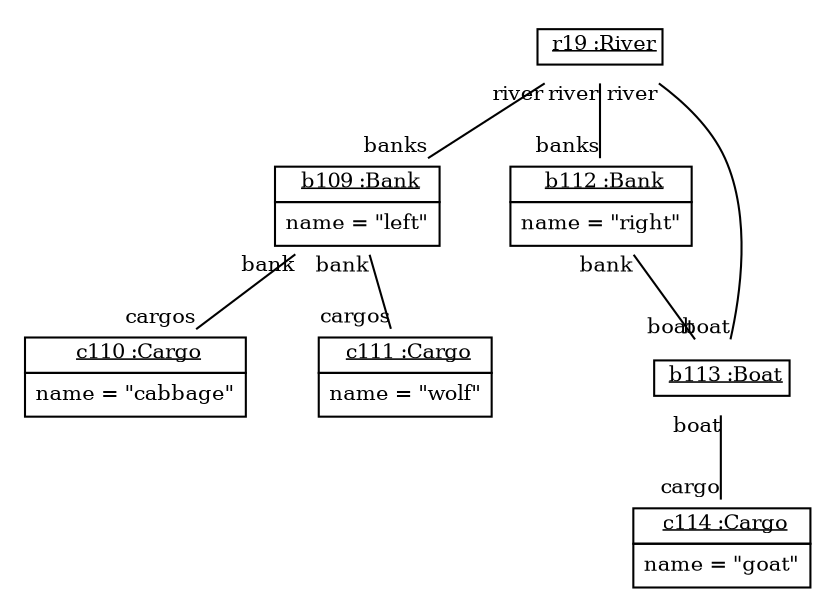 graph ObjectDiagram {
   node [shape = none, fontsize = 10];
   edge [fontsize = 10];
   compound=true;

r19 [label=<<table border='0' cellborder='1' cellspacing='0'> <tr> <td> <u>r19 :River</u></td></tr></table>>];
b109 [label=<<table border='0' cellborder='1' cellspacing='0'> <tr> <td> <u>b109 :Bank</u></td></tr><tr><td><table border='0' cellborder='0' cellspacing='0'><tr><td align='left'>name = "left"</td></tr></table></td></tr></table>>];
c110 [label=<<table border='0' cellborder='1' cellspacing='0'> <tr> <td> <u>c110 :Cargo</u></td></tr><tr><td><table border='0' cellborder='0' cellspacing='0'><tr><td align='left'>name = "cabbage"</td></tr></table></td></tr></table>>];
c111 [label=<<table border='0' cellborder='1' cellspacing='0'> <tr> <td> <u>c111 :Cargo</u></td></tr><tr><td><table border='0' cellborder='0' cellspacing='0'><tr><td align='left'>name = "wolf"</td></tr></table></td></tr></table>>];
b112 [label=<<table border='0' cellborder='1' cellspacing='0'> <tr> <td> <u>b112 :Bank</u></td></tr><tr><td><table border='0' cellborder='0' cellspacing='0'><tr><td align='left'>name = "right"</td></tr></table></td></tr></table>>];
b113 [label=<<table border='0' cellborder='1' cellspacing='0'> <tr> <td> <u>b113 :Boat</u></td></tr></table>>];
c114 [label=<<table border='0' cellborder='1' cellspacing='0'> <tr> <td> <u>c114 :Cargo</u></td></tr><tr><td><table border='0' cellborder='0' cellspacing='0'><tr><td align='left'>name = "goat"</td></tr></table></td></tr></table>>];

r19 -- b109 [headlabel = "banks" taillabel = "river"];
r19 -- b112 [headlabel = "banks" taillabel = "river"];
r19 -- b113 [headlabel = "boat" taillabel = "river"];
b109 -- c110 [headlabel = "cargos" taillabel = "bank"];
b109 -- c111 [headlabel = "cargos" taillabel = "bank"];
b112 -- b113 [headlabel = "boat" taillabel = "bank"];
b113 -- c114 [headlabel = "cargo" taillabel = "boat"];
}
